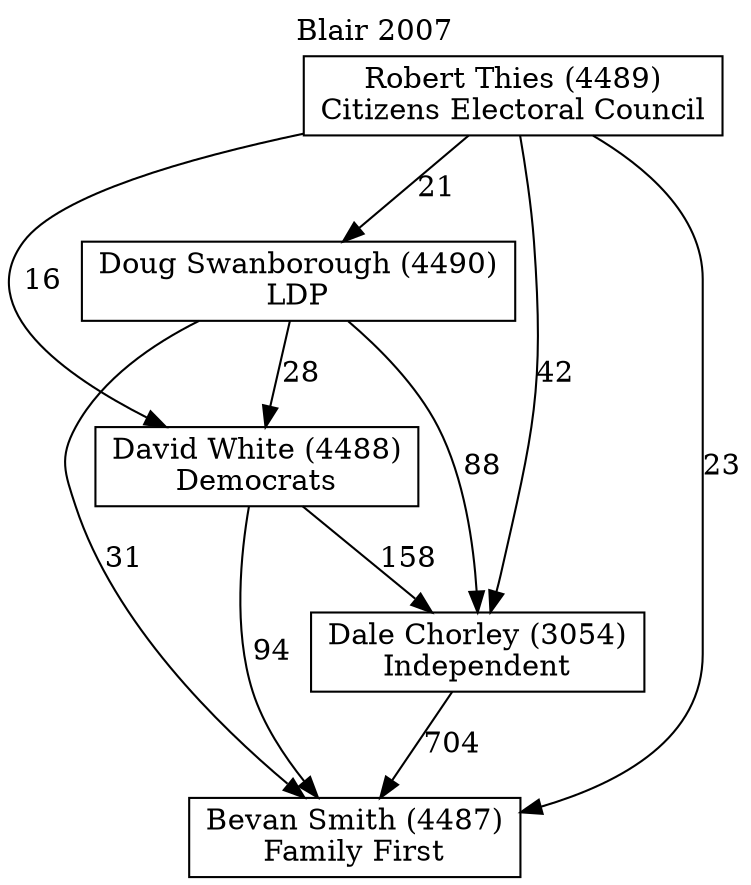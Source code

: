 // House preference flow
digraph "Bevan Smith (4487)_Blair_2007" {
	graph [label="Blair 2007" labelloc=t mclimit=2]
	node [shape=box]
	"Bevan Smith (4487)" [label="Bevan Smith (4487)
Family First"]
	"Dale Chorley (3054)" [label="Dale Chorley (3054)
Independent"]
	"David White (4488)" [label="David White (4488)
Democrats"]
	"Doug Swanborough (4490)" [label="Doug Swanborough (4490)
LDP"]
	"Robert Thies (4489)" [label="Robert Thies (4489)
Citizens Electoral Council"]
	"Dale Chorley (3054)" -> "Bevan Smith (4487)" [label=704]
	"David White (4488)" -> "Dale Chorley (3054)" [label=158]
	"Doug Swanborough (4490)" -> "David White (4488)" [label=28]
	"Robert Thies (4489)" -> "Doug Swanborough (4490)" [label=21]
	"David White (4488)" -> "Bevan Smith (4487)" [label=94]
	"Doug Swanborough (4490)" -> "Bevan Smith (4487)" [label=31]
	"Robert Thies (4489)" -> "Bevan Smith (4487)" [label=23]
	"Robert Thies (4489)" -> "David White (4488)" [label=16]
	"Doug Swanborough (4490)" -> "Dale Chorley (3054)" [label=88]
	"Robert Thies (4489)" -> "Dale Chorley (3054)" [label=42]
}
